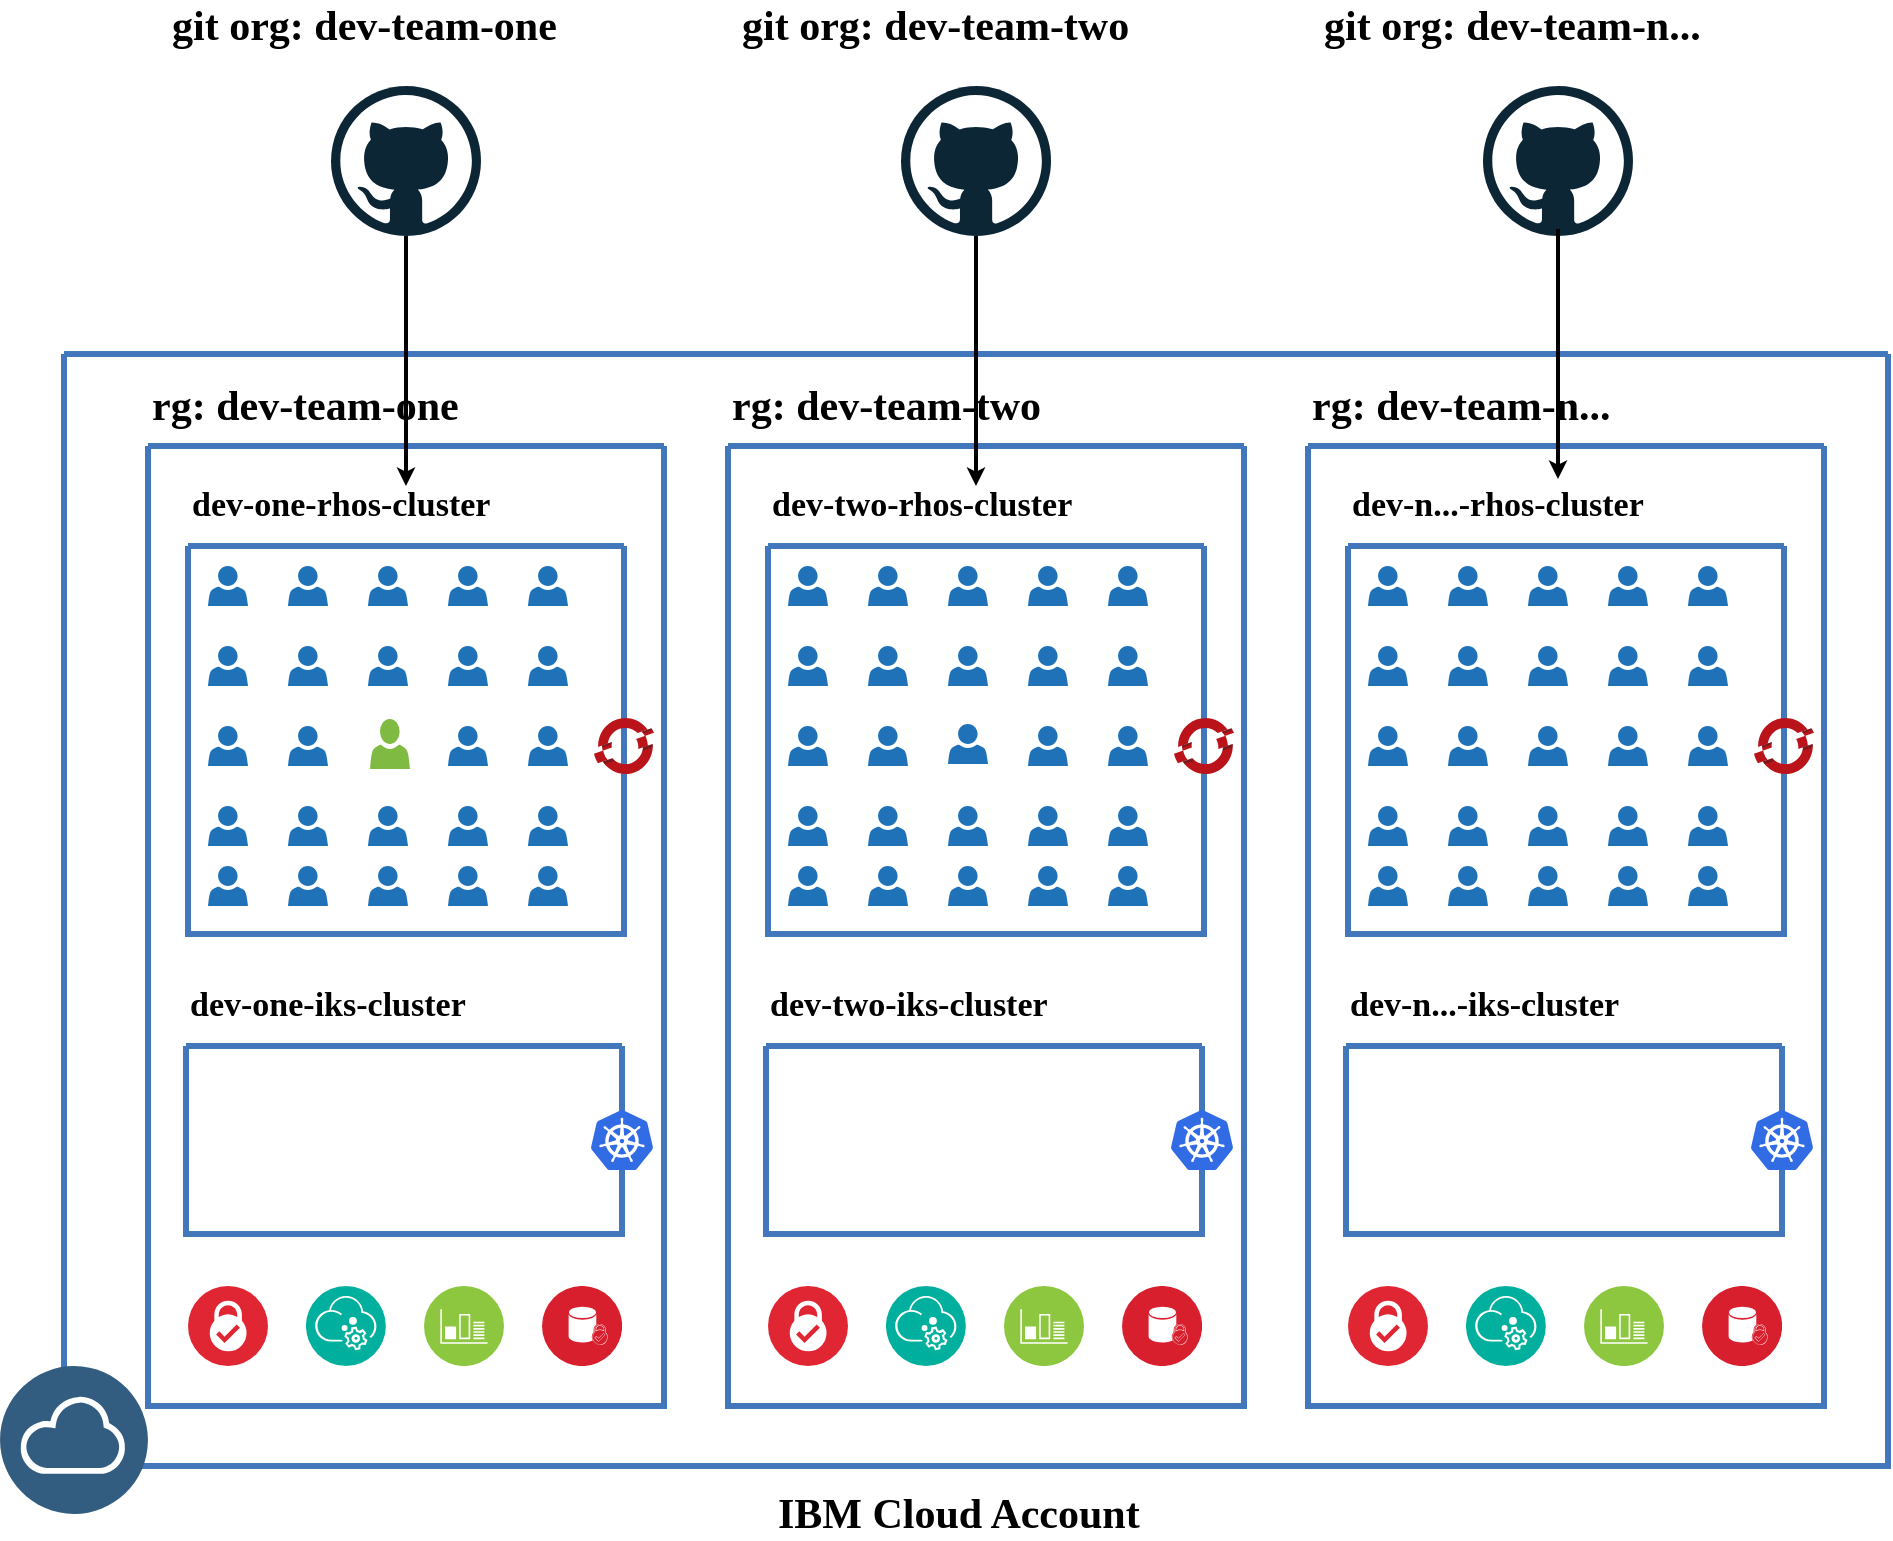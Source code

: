 <mxfile version="13.0.3" type="device"><diagram id="0d7cefc2-ccd6-e077-73ed-a8e48b0cddf6" name="Page-1"><mxGraphModel dx="1330" dy="884" grid="1" gridSize="10" guides="1" tooltips="1" connect="1" arrows="1" fold="1" page="1" pageScale="1" pageWidth="1169" pageHeight="827" background="#ffffff" math="0" shadow="0"><root><mxCell id="0"/><mxCell id="1" parent="0"/><mxCell id="2" value="" style="swimlane;shadow=0;strokeColor=#4277BB;fillColor=#ffffff;fontColor=#4277BB;align=right;startSize=0;collapsible=0;strokeWidth=3;" parent="1" vertex="1"><mxGeometry x="172" y="214" width="912" height="556" as="geometry"/></mxCell><mxCell id="28" value="" style="swimlane;shadow=0;strokeColor=#4277BB;fillColor=#ffffff;fontColor=#4277BB;align=right;startSize=0;collapsible=0;strokeWidth=3;" parent="2" vertex="1"><mxGeometry x="62" y="96" width="218" height="194" as="geometry"/></mxCell><mxCell id="-OOIp1pqSwQMhOezQ7ry-116" value="" style="pointerEvents=1;shadow=0;dashed=0;html=1;strokeColor=none;labelPosition=center;verticalLabelPosition=bottom;verticalAlign=top;outlineConnect=0;align=center;shape=mxgraph.office.users.user;fillColor=#2072B8;rounded=0;fontFamily=Lucida Console;fontSize=17;" parent="28" vertex="1"><mxGeometry x="50" y="10" width="20" height="20" as="geometry"/></mxCell><mxCell id="-OOIp1pqSwQMhOezQ7ry-117" value="" style="pointerEvents=1;shadow=0;dashed=0;html=1;strokeColor=none;labelPosition=center;verticalLabelPosition=bottom;verticalAlign=top;outlineConnect=0;align=center;shape=mxgraph.office.users.user;fillColor=#2072B8;rounded=0;fontFamily=Lucida Console;fontSize=17;" parent="28" vertex="1"><mxGeometry x="90" y="10" width="20" height="20" as="geometry"/></mxCell><mxCell id="-OOIp1pqSwQMhOezQ7ry-118" value="" style="pointerEvents=1;shadow=0;dashed=0;html=1;strokeColor=none;labelPosition=center;verticalLabelPosition=bottom;verticalAlign=top;outlineConnect=0;align=center;shape=mxgraph.office.users.user;fillColor=#2072B8;rounded=0;fontFamily=Lucida Console;fontSize=17;" parent="28" vertex="1"><mxGeometry x="130" y="10" width="20" height="20" as="geometry"/></mxCell><mxCell id="-OOIp1pqSwQMhOezQ7ry-119" value="" style="pointerEvents=1;shadow=0;dashed=0;html=1;strokeColor=none;labelPosition=center;verticalLabelPosition=bottom;verticalAlign=top;outlineConnect=0;align=center;shape=mxgraph.office.users.user;fillColor=#2072B8;rounded=0;fontFamily=Lucida Console;fontSize=17;" parent="28" vertex="1"><mxGeometry x="170" y="10" width="20" height="20" as="geometry"/></mxCell><mxCell id="-OOIp1pqSwQMhOezQ7ry-120" value="" style="pointerEvents=1;shadow=0;dashed=0;html=1;strokeColor=none;labelPosition=center;verticalLabelPosition=bottom;verticalAlign=top;outlineConnect=0;align=center;shape=mxgraph.office.users.user;fillColor=#2072B8;rounded=0;fontFamily=Lucida Console;fontSize=17;" parent="28" vertex="1"><mxGeometry x="10" y="50" width="20" height="20" as="geometry"/></mxCell><mxCell id="-OOIp1pqSwQMhOezQ7ry-121" value="" style="pointerEvents=1;shadow=0;dashed=0;html=1;strokeColor=none;labelPosition=center;verticalLabelPosition=bottom;verticalAlign=top;outlineConnect=0;align=center;shape=mxgraph.office.users.user;fillColor=#2072B8;rounded=0;fontFamily=Lucida Console;fontSize=17;" parent="28" vertex="1"><mxGeometry x="50" y="50" width="20" height="20" as="geometry"/></mxCell><mxCell id="-OOIp1pqSwQMhOezQ7ry-122" value="" style="pointerEvents=1;shadow=0;dashed=0;html=1;strokeColor=none;labelPosition=center;verticalLabelPosition=bottom;verticalAlign=top;outlineConnect=0;align=center;shape=mxgraph.office.users.user;fillColor=#2072B8;rounded=0;fontFamily=Lucida Console;fontSize=17;" parent="28" vertex="1"><mxGeometry x="90" y="50" width="20" height="20" as="geometry"/></mxCell><mxCell id="-OOIp1pqSwQMhOezQ7ry-123" value="" style="pointerEvents=1;shadow=0;dashed=0;html=1;strokeColor=none;labelPosition=center;verticalLabelPosition=bottom;verticalAlign=top;outlineConnect=0;align=center;shape=mxgraph.office.users.user;fillColor=#2072B8;rounded=0;fontFamily=Lucida Console;fontSize=17;" parent="28" vertex="1"><mxGeometry x="130" y="50" width="20" height="20" as="geometry"/></mxCell><mxCell id="-OOIp1pqSwQMhOezQ7ry-124" value="" style="pointerEvents=1;shadow=0;dashed=0;html=1;strokeColor=none;labelPosition=center;verticalLabelPosition=bottom;verticalAlign=top;outlineConnect=0;align=center;shape=mxgraph.office.users.user;fillColor=#2072B8;rounded=0;fontFamily=Lucida Console;fontSize=17;" parent="28" vertex="1"><mxGeometry x="170" y="50" width="20" height="20" as="geometry"/></mxCell><mxCell id="-OOIp1pqSwQMhOezQ7ry-125" value="" style="pointerEvents=1;shadow=0;dashed=0;html=1;strokeColor=none;labelPosition=center;verticalLabelPosition=bottom;verticalAlign=top;outlineConnect=0;align=center;shape=mxgraph.office.users.user;fillColor=#2072B8;rounded=0;fontFamily=Lucida Console;fontSize=17;" parent="28" vertex="1"><mxGeometry x="10" y="90" width="20" height="20" as="geometry"/></mxCell><mxCell id="-OOIp1pqSwQMhOezQ7ry-126" value="" style="pointerEvents=1;shadow=0;dashed=0;html=1;strokeColor=none;labelPosition=center;verticalLabelPosition=bottom;verticalAlign=top;outlineConnect=0;align=center;shape=mxgraph.office.users.user;fillColor=#2072B8;rounded=0;fontFamily=Lucida Console;fontSize=17;" parent="28" vertex="1"><mxGeometry x="50" y="90" width="20" height="20" as="geometry"/></mxCell><mxCell id="-OOIp1pqSwQMhOezQ7ry-128" value="" style="pointerEvents=1;shadow=0;dashed=0;html=1;strokeColor=none;labelPosition=center;verticalLabelPosition=bottom;verticalAlign=top;outlineConnect=0;align=center;shape=mxgraph.office.users.user;fillColor=#2072B8;rounded=0;fontFamily=Lucida Console;fontSize=17;" parent="28" vertex="1"><mxGeometry x="130" y="90" width="20" height="20" as="geometry"/></mxCell><mxCell id="-OOIp1pqSwQMhOezQ7ry-129" value="" style="pointerEvents=1;shadow=0;dashed=0;html=1;strokeColor=none;labelPosition=center;verticalLabelPosition=bottom;verticalAlign=top;outlineConnect=0;align=center;shape=mxgraph.office.users.user;fillColor=#2072B8;rounded=0;fontFamily=Lucida Console;fontSize=17;" parent="28" vertex="1"><mxGeometry x="170" y="90" width="20" height="20" as="geometry"/></mxCell><mxCell id="-OOIp1pqSwQMhOezQ7ry-130" value="" style="pointerEvents=1;shadow=0;dashed=0;html=1;strokeColor=none;labelPosition=center;verticalLabelPosition=bottom;verticalAlign=top;outlineConnect=0;align=center;shape=mxgraph.office.users.user;fillColor=#2072B8;rounded=0;fontFamily=Lucida Console;fontSize=17;" parent="28" vertex="1"><mxGeometry x="10" y="130" width="20" height="20" as="geometry"/></mxCell><mxCell id="-OOIp1pqSwQMhOezQ7ry-131" value="" style="pointerEvents=1;shadow=0;dashed=0;html=1;strokeColor=none;labelPosition=center;verticalLabelPosition=bottom;verticalAlign=top;outlineConnect=0;align=center;shape=mxgraph.office.users.user;fillColor=#2072B8;rounded=0;fontFamily=Lucida Console;fontSize=17;" parent="28" vertex="1"><mxGeometry x="50" y="130" width="20" height="20" as="geometry"/></mxCell><mxCell id="-OOIp1pqSwQMhOezQ7ry-132" value="" style="pointerEvents=1;shadow=0;dashed=0;html=1;strokeColor=none;labelPosition=center;verticalLabelPosition=bottom;verticalAlign=top;outlineConnect=0;align=center;shape=mxgraph.office.users.user;fillColor=#2072B8;rounded=0;fontFamily=Lucida Console;fontSize=17;" parent="28" vertex="1"><mxGeometry x="90" y="130" width="20" height="20" as="geometry"/></mxCell><mxCell id="-OOIp1pqSwQMhOezQ7ry-133" value="" style="pointerEvents=1;shadow=0;dashed=0;html=1;strokeColor=none;labelPosition=center;verticalLabelPosition=bottom;verticalAlign=top;outlineConnect=0;align=center;shape=mxgraph.office.users.user;fillColor=#2072B8;rounded=0;fontFamily=Lucida Console;fontSize=17;" parent="28" vertex="1"><mxGeometry x="130" y="130" width="20" height="20" as="geometry"/></mxCell><mxCell id="-OOIp1pqSwQMhOezQ7ry-134" value="" style="pointerEvents=1;shadow=0;dashed=0;html=1;strokeColor=none;labelPosition=center;verticalLabelPosition=bottom;verticalAlign=top;outlineConnect=0;align=center;shape=mxgraph.office.users.user;fillColor=#2072B8;rounded=0;fontFamily=Lucida Console;fontSize=17;" parent="28" vertex="1"><mxGeometry x="170" y="130" width="20" height="20" as="geometry"/></mxCell><mxCell id="-OOIp1pqSwQMhOezQ7ry-135" value="" style="pointerEvents=1;shadow=0;dashed=0;html=1;strokeColor=none;labelPosition=center;verticalLabelPosition=bottom;verticalAlign=top;outlineConnect=0;align=center;shape=mxgraph.office.users.user;fillColor=#2072B8;rounded=0;fontFamily=Lucida Console;fontSize=17;" parent="28" vertex="1"><mxGeometry x="10" y="160" width="20" height="20" as="geometry"/></mxCell><mxCell id="-OOIp1pqSwQMhOezQ7ry-136" value="" style="pointerEvents=1;shadow=0;dashed=0;html=1;strokeColor=none;labelPosition=center;verticalLabelPosition=bottom;verticalAlign=top;outlineConnect=0;align=center;shape=mxgraph.office.users.user;fillColor=#2072B8;rounded=0;fontFamily=Lucida Console;fontSize=17;" parent="28" vertex="1"><mxGeometry x="50" y="160" width="20" height="20" as="geometry"/></mxCell><mxCell id="-OOIp1pqSwQMhOezQ7ry-137" value="" style="pointerEvents=1;shadow=0;dashed=0;html=1;strokeColor=none;labelPosition=center;verticalLabelPosition=bottom;verticalAlign=top;outlineConnect=0;align=center;shape=mxgraph.office.users.user;fillColor=#2072B8;rounded=0;fontFamily=Lucida Console;fontSize=17;" parent="28" vertex="1"><mxGeometry x="90" y="160" width="20" height="20" as="geometry"/></mxCell><mxCell id="-OOIp1pqSwQMhOezQ7ry-138" value="" style="pointerEvents=1;shadow=0;dashed=0;html=1;strokeColor=none;labelPosition=center;verticalLabelPosition=bottom;verticalAlign=top;outlineConnect=0;align=center;shape=mxgraph.office.users.user;fillColor=#2072B8;rounded=0;fontFamily=Lucida Console;fontSize=17;" parent="28" vertex="1"><mxGeometry x="130" y="160" width="20" height="20" as="geometry"/></mxCell><mxCell id="-OOIp1pqSwQMhOezQ7ry-139" value="" style="pointerEvents=1;shadow=0;dashed=0;html=1;strokeColor=none;labelPosition=center;verticalLabelPosition=bottom;verticalAlign=top;outlineConnect=0;align=center;shape=mxgraph.office.users.user;fillColor=#2072B8;rounded=0;fontFamily=Lucida Console;fontSize=17;" parent="28" vertex="1"><mxGeometry x="170" y="160" width="20" height="20" as="geometry"/></mxCell><mxCell id="-OOIp1pqSwQMhOezQ7ry-141" value="" style="pointerEvents=1;shadow=0;dashed=0;html=1;strokeColor=none;labelPosition=center;verticalLabelPosition=bottom;verticalAlign=top;outlineConnect=0;align=center;shape=mxgraph.office.users.user;fillColor=#7FBA42;rounded=0;fontFamily=Lucida Console;fontSize=17;" parent="28" vertex="1"><mxGeometry x="91" y="86.5" width="20" height="25" as="geometry"/></mxCell><mxCell id="-OOIp1pqSwQMhOezQ7ry-110" value="" style="aspect=fixed;html=1;points=[];align=center;image;fontSize=12;image=img/lib/mscae/OpenShift.svg;rounded=0;" parent="28" vertex="1"><mxGeometry x="203" y="86" width="30" height="28" as="geometry"/></mxCell><mxCell id="-OOIp1pqSwQMhOezQ7ry-109" value="rg: dev-team-one" style="text;html=1;strokeColor=none;fillColor=none;align=left;verticalAlign=middle;whiteSpace=wrap;rounded=0;fontStyle=1;fontFamily=Lucida Console;fontSize=21;" parent="2" vertex="1"><mxGeometry x="42" y="16" width="238" height="20" as="geometry"/></mxCell><mxCell id="-OOIp1pqSwQMhOezQ7ry-114" value="dev-one-rhos-cluster" style="text;html=1;strokeColor=none;fillColor=none;align=left;verticalAlign=middle;whiteSpace=wrap;rounded=0;fontStyle=1;fontFamily=Lucida Console;fontSize=17;" parent="2" vertex="1"><mxGeometry x="62" y="66" width="218" height="20" as="geometry"/></mxCell><mxCell id="-OOIp1pqSwQMhOezQ7ry-167" value="" style="swimlane;shadow=0;strokeColor=#4277BB;fillColor=#ffffff;fontColor=#4277BB;align=right;startSize=0;collapsible=0;strokeWidth=3;" parent="2" vertex="1"><mxGeometry x="61" y="346" width="218" height="94" as="geometry"/></mxCell><mxCell id="-OOIp1pqSwQMhOezQ7ry-192" value="" style="aspect=fixed;html=1;points=[];align=center;image;fontSize=12;image=img/lib/mscae/Kubernetes.svg;rounded=0;" parent="-OOIp1pqSwQMhOezQ7ry-167" vertex="1"><mxGeometry x="202.5" y="32" width="31" height="30" as="geometry"/></mxCell><mxCell id="-OOIp1pqSwQMhOezQ7ry-193" value="" style="aspect=fixed;perimeter=ellipsePerimeter;html=1;align=center;shadow=0;dashed=0;fontColor=#4277BB;labelBackgroundColor=#ffffff;fontSize=12;spacingTop=3;image;image=img/lib/ibm/security/security_services.svg;rounded=0;" parent="2" vertex="1"><mxGeometry x="62" y="466" width="40" height="40" as="geometry"/></mxCell><mxCell id="-OOIp1pqSwQMhOezQ7ry-194" value="" style="aspect=fixed;perimeter=ellipsePerimeter;html=1;align=center;shadow=0;dashed=0;fontColor=#4277BB;labelBackgroundColor=#ffffff;fontSize=12;spacingTop=3;image;image=img/lib/ibm/management/data_services.svg;rounded=0;" parent="2" vertex="1"><mxGeometry x="121" y="466" width="40" height="40" as="geometry"/></mxCell><mxCell id="-OOIp1pqSwQMhOezQ7ry-195" value="" style="aspect=fixed;perimeter=ellipsePerimeter;html=1;align=center;shadow=0;dashed=0;fontColor=#4277BB;labelBackgroundColor=#ffffff;fontSize=12;spacingTop=3;image;image=img/lib/ibm/infrastructure/monitoring_logging.svg;rounded=0;" parent="2" vertex="1"><mxGeometry x="180" y="466" width="40" height="40" as="geometry"/></mxCell><mxCell id="-OOIp1pqSwQMhOezQ7ry-199" value="" style="aspect=fixed;perimeter=ellipsePerimeter;html=1;align=center;shadow=0;dashed=0;fontColor=#4277BB;labelBackgroundColor=#ffffff;fontSize=12;spacingTop=3;image;image=img/lib/ibm/security/data_security.svg;rounded=0;" parent="2" vertex="1"><mxGeometry x="239" y="466" width="40" height="40" as="geometry"/></mxCell><mxCell id="-OOIp1pqSwQMhOezQ7ry-200" value="dev-one-iks-cluster" style="text;html=1;strokeColor=none;fillColor=none;align=left;verticalAlign=middle;whiteSpace=wrap;rounded=0;fontStyle=1;fontFamily=Lucida Console;fontSize=17;" parent="2" vertex="1"><mxGeometry x="61" y="316" width="218" height="20" as="geometry"/></mxCell><mxCell id="-OOIp1pqSwQMhOezQ7ry-201" value="" style="swimlane;shadow=0;strokeColor=#4277BB;fillColor=#ffffff;fontColor=#4277BB;align=right;startSize=0;collapsible=0;strokeWidth=3;" parent="2" vertex="1"><mxGeometry x="352" y="96" width="218" height="194" as="geometry"/></mxCell><mxCell id="-OOIp1pqSwQMhOezQ7ry-202" value="" style="pointerEvents=1;shadow=0;dashed=0;html=1;strokeColor=none;labelPosition=center;verticalLabelPosition=bottom;verticalAlign=top;outlineConnect=0;align=center;shape=mxgraph.office.users.user;fillColor=#2072B8;rounded=0;fontFamily=Lucida Console;fontSize=17;" parent="-OOIp1pqSwQMhOezQ7ry-201" vertex="1"><mxGeometry x="50" y="10" width="20" height="20" as="geometry"/></mxCell><mxCell id="-OOIp1pqSwQMhOezQ7ry-203" value="" style="pointerEvents=1;shadow=0;dashed=0;html=1;strokeColor=none;labelPosition=center;verticalLabelPosition=bottom;verticalAlign=top;outlineConnect=0;align=center;shape=mxgraph.office.users.user;fillColor=#2072B8;rounded=0;fontFamily=Lucida Console;fontSize=17;" parent="-OOIp1pqSwQMhOezQ7ry-201" vertex="1"><mxGeometry x="90" y="10" width="20" height="20" as="geometry"/></mxCell><mxCell id="-OOIp1pqSwQMhOezQ7ry-204" value="" style="pointerEvents=1;shadow=0;dashed=0;html=1;strokeColor=none;labelPosition=center;verticalLabelPosition=bottom;verticalAlign=top;outlineConnect=0;align=center;shape=mxgraph.office.users.user;fillColor=#2072B8;rounded=0;fontFamily=Lucida Console;fontSize=17;" parent="-OOIp1pqSwQMhOezQ7ry-201" vertex="1"><mxGeometry x="130" y="10" width="20" height="20" as="geometry"/></mxCell><mxCell id="-OOIp1pqSwQMhOezQ7ry-205" value="" style="pointerEvents=1;shadow=0;dashed=0;html=1;strokeColor=none;labelPosition=center;verticalLabelPosition=bottom;verticalAlign=top;outlineConnect=0;align=center;shape=mxgraph.office.users.user;fillColor=#2072B8;rounded=0;fontFamily=Lucida Console;fontSize=17;" parent="-OOIp1pqSwQMhOezQ7ry-201" vertex="1"><mxGeometry x="170" y="10" width="20" height="20" as="geometry"/></mxCell><mxCell id="-OOIp1pqSwQMhOezQ7ry-206" value="" style="pointerEvents=1;shadow=0;dashed=0;html=1;strokeColor=none;labelPosition=center;verticalLabelPosition=bottom;verticalAlign=top;outlineConnect=0;align=center;shape=mxgraph.office.users.user;fillColor=#2072B8;rounded=0;fontFamily=Lucida Console;fontSize=17;" parent="-OOIp1pqSwQMhOezQ7ry-201" vertex="1"><mxGeometry x="10" y="50" width="20" height="20" as="geometry"/></mxCell><mxCell id="-OOIp1pqSwQMhOezQ7ry-207" value="" style="pointerEvents=1;shadow=0;dashed=0;html=1;strokeColor=none;labelPosition=center;verticalLabelPosition=bottom;verticalAlign=top;outlineConnect=0;align=center;shape=mxgraph.office.users.user;fillColor=#2072B8;rounded=0;fontFamily=Lucida Console;fontSize=17;" parent="-OOIp1pqSwQMhOezQ7ry-201" vertex="1"><mxGeometry x="50" y="50" width="20" height="20" as="geometry"/></mxCell><mxCell id="-OOIp1pqSwQMhOezQ7ry-208" value="" style="pointerEvents=1;shadow=0;dashed=0;html=1;strokeColor=none;labelPosition=center;verticalLabelPosition=bottom;verticalAlign=top;outlineConnect=0;align=center;shape=mxgraph.office.users.user;fillColor=#2072B8;rounded=0;fontFamily=Lucida Console;fontSize=17;" parent="-OOIp1pqSwQMhOezQ7ry-201" vertex="1"><mxGeometry x="90" y="50" width="20" height="20" as="geometry"/></mxCell><mxCell id="-OOIp1pqSwQMhOezQ7ry-209" value="" style="pointerEvents=1;shadow=0;dashed=0;html=1;strokeColor=none;labelPosition=center;verticalLabelPosition=bottom;verticalAlign=top;outlineConnect=0;align=center;shape=mxgraph.office.users.user;fillColor=#2072B8;rounded=0;fontFamily=Lucida Console;fontSize=17;" parent="-OOIp1pqSwQMhOezQ7ry-201" vertex="1"><mxGeometry x="130" y="50" width="20" height="20" as="geometry"/></mxCell><mxCell id="-OOIp1pqSwQMhOezQ7ry-210" value="" style="pointerEvents=1;shadow=0;dashed=0;html=1;strokeColor=none;labelPosition=center;verticalLabelPosition=bottom;verticalAlign=top;outlineConnect=0;align=center;shape=mxgraph.office.users.user;fillColor=#2072B8;rounded=0;fontFamily=Lucida Console;fontSize=17;" parent="-OOIp1pqSwQMhOezQ7ry-201" vertex="1"><mxGeometry x="170" y="50" width="20" height="20" as="geometry"/></mxCell><mxCell id="-OOIp1pqSwQMhOezQ7ry-211" value="" style="pointerEvents=1;shadow=0;dashed=0;html=1;strokeColor=none;labelPosition=center;verticalLabelPosition=bottom;verticalAlign=top;outlineConnect=0;align=center;shape=mxgraph.office.users.user;fillColor=#2072B8;rounded=0;fontFamily=Lucida Console;fontSize=17;" parent="-OOIp1pqSwQMhOezQ7ry-201" vertex="1"><mxGeometry x="10" y="90" width="20" height="20" as="geometry"/></mxCell><mxCell id="-OOIp1pqSwQMhOezQ7ry-212" value="" style="pointerEvents=1;shadow=0;dashed=0;html=1;strokeColor=none;labelPosition=center;verticalLabelPosition=bottom;verticalAlign=top;outlineConnect=0;align=center;shape=mxgraph.office.users.user;fillColor=#2072B8;rounded=0;fontFamily=Lucida Console;fontSize=17;" parent="-OOIp1pqSwQMhOezQ7ry-201" vertex="1"><mxGeometry x="50" y="90" width="20" height="20" as="geometry"/></mxCell><mxCell id="-OOIp1pqSwQMhOezQ7ry-213" value="" style="pointerEvents=1;shadow=0;dashed=0;html=1;strokeColor=none;labelPosition=center;verticalLabelPosition=bottom;verticalAlign=top;outlineConnect=0;align=center;shape=mxgraph.office.users.user;fillColor=#2072B8;rounded=0;fontFamily=Lucida Console;fontSize=17;" parent="-OOIp1pqSwQMhOezQ7ry-201" vertex="1"><mxGeometry x="130" y="90" width="20" height="20" as="geometry"/></mxCell><mxCell id="-OOIp1pqSwQMhOezQ7ry-214" value="" style="pointerEvents=1;shadow=0;dashed=0;html=1;strokeColor=none;labelPosition=center;verticalLabelPosition=bottom;verticalAlign=top;outlineConnect=0;align=center;shape=mxgraph.office.users.user;fillColor=#2072B8;rounded=0;fontFamily=Lucida Console;fontSize=17;" parent="-OOIp1pqSwQMhOezQ7ry-201" vertex="1"><mxGeometry x="170" y="90" width="20" height="20" as="geometry"/></mxCell><mxCell id="-OOIp1pqSwQMhOezQ7ry-215" value="" style="pointerEvents=1;shadow=0;dashed=0;html=1;strokeColor=none;labelPosition=center;verticalLabelPosition=bottom;verticalAlign=top;outlineConnect=0;align=center;shape=mxgraph.office.users.user;fillColor=#2072B8;rounded=0;fontFamily=Lucida Console;fontSize=17;" parent="-OOIp1pqSwQMhOezQ7ry-201" vertex="1"><mxGeometry x="10" y="130" width="20" height="20" as="geometry"/></mxCell><mxCell id="-OOIp1pqSwQMhOezQ7ry-216" value="" style="pointerEvents=1;shadow=0;dashed=0;html=1;strokeColor=none;labelPosition=center;verticalLabelPosition=bottom;verticalAlign=top;outlineConnect=0;align=center;shape=mxgraph.office.users.user;fillColor=#2072B8;rounded=0;fontFamily=Lucida Console;fontSize=17;" parent="-OOIp1pqSwQMhOezQ7ry-201" vertex="1"><mxGeometry x="50" y="130" width="20" height="20" as="geometry"/></mxCell><mxCell id="-OOIp1pqSwQMhOezQ7ry-217" value="" style="pointerEvents=1;shadow=0;dashed=0;html=1;strokeColor=none;labelPosition=center;verticalLabelPosition=bottom;verticalAlign=top;outlineConnect=0;align=center;shape=mxgraph.office.users.user;fillColor=#2072B8;rounded=0;fontFamily=Lucida Console;fontSize=17;" parent="-OOIp1pqSwQMhOezQ7ry-201" vertex="1"><mxGeometry x="90" y="130" width="20" height="20" as="geometry"/></mxCell><mxCell id="-OOIp1pqSwQMhOezQ7ry-218" value="" style="pointerEvents=1;shadow=0;dashed=0;html=1;strokeColor=none;labelPosition=center;verticalLabelPosition=bottom;verticalAlign=top;outlineConnect=0;align=center;shape=mxgraph.office.users.user;fillColor=#2072B8;rounded=0;fontFamily=Lucida Console;fontSize=17;" parent="-OOIp1pqSwQMhOezQ7ry-201" vertex="1"><mxGeometry x="130" y="130" width="20" height="20" as="geometry"/></mxCell><mxCell id="-OOIp1pqSwQMhOezQ7ry-219" value="" style="pointerEvents=1;shadow=0;dashed=0;html=1;strokeColor=none;labelPosition=center;verticalLabelPosition=bottom;verticalAlign=top;outlineConnect=0;align=center;shape=mxgraph.office.users.user;fillColor=#2072B8;rounded=0;fontFamily=Lucida Console;fontSize=17;" parent="-OOIp1pqSwQMhOezQ7ry-201" vertex="1"><mxGeometry x="170" y="130" width="20" height="20" as="geometry"/></mxCell><mxCell id="-OOIp1pqSwQMhOezQ7ry-220" value="" style="pointerEvents=1;shadow=0;dashed=0;html=1;strokeColor=none;labelPosition=center;verticalLabelPosition=bottom;verticalAlign=top;outlineConnect=0;align=center;shape=mxgraph.office.users.user;fillColor=#2072B8;rounded=0;fontFamily=Lucida Console;fontSize=17;" parent="-OOIp1pqSwQMhOezQ7ry-201" vertex="1"><mxGeometry x="10" y="160" width="20" height="20" as="geometry"/></mxCell><mxCell id="-OOIp1pqSwQMhOezQ7ry-221" value="" style="pointerEvents=1;shadow=0;dashed=0;html=1;strokeColor=none;labelPosition=center;verticalLabelPosition=bottom;verticalAlign=top;outlineConnect=0;align=center;shape=mxgraph.office.users.user;fillColor=#2072B8;rounded=0;fontFamily=Lucida Console;fontSize=17;" parent="-OOIp1pqSwQMhOezQ7ry-201" vertex="1"><mxGeometry x="50" y="160" width="20" height="20" as="geometry"/></mxCell><mxCell id="-OOIp1pqSwQMhOezQ7ry-222" value="" style="pointerEvents=1;shadow=0;dashed=0;html=1;strokeColor=none;labelPosition=center;verticalLabelPosition=bottom;verticalAlign=top;outlineConnect=0;align=center;shape=mxgraph.office.users.user;fillColor=#2072B8;rounded=0;fontFamily=Lucida Console;fontSize=17;" parent="-OOIp1pqSwQMhOezQ7ry-201" vertex="1"><mxGeometry x="90" y="160" width="20" height="20" as="geometry"/></mxCell><mxCell id="-OOIp1pqSwQMhOezQ7ry-223" value="" style="pointerEvents=1;shadow=0;dashed=0;html=1;strokeColor=none;labelPosition=center;verticalLabelPosition=bottom;verticalAlign=top;outlineConnect=0;align=center;shape=mxgraph.office.users.user;fillColor=#2072B8;rounded=0;fontFamily=Lucida Console;fontSize=17;" parent="-OOIp1pqSwQMhOezQ7ry-201" vertex="1"><mxGeometry x="130" y="160" width="20" height="20" as="geometry"/></mxCell><mxCell id="-OOIp1pqSwQMhOezQ7ry-224" value="" style="pointerEvents=1;shadow=0;dashed=0;html=1;strokeColor=none;labelPosition=center;verticalLabelPosition=bottom;verticalAlign=top;outlineConnect=0;align=center;shape=mxgraph.office.users.user;fillColor=#2072B8;rounded=0;fontFamily=Lucida Console;fontSize=17;" parent="-OOIp1pqSwQMhOezQ7ry-201" vertex="1"><mxGeometry x="170" y="160" width="20" height="20" as="geometry"/></mxCell><mxCell id="-OOIp1pqSwQMhOezQ7ry-226" value="" style="aspect=fixed;html=1;points=[];align=center;image;fontSize=12;image=img/lib/mscae/OpenShift.svg;rounded=0;" parent="-OOIp1pqSwQMhOezQ7ry-201" vertex="1"><mxGeometry x="203" y="86" width="30" height="28" as="geometry"/></mxCell><mxCell id="SDBtwPa_CXdhJdDUrh7E-28" value="" style="pointerEvents=1;shadow=0;dashed=0;html=1;strokeColor=none;labelPosition=center;verticalLabelPosition=bottom;verticalAlign=top;outlineConnect=0;align=center;shape=mxgraph.office.users.user;fillColor=#2072B8;rounded=0;fontFamily=Lucida Console;fontSize=17;" parent="-OOIp1pqSwQMhOezQ7ry-201" vertex="1"><mxGeometry x="90" y="89" width="20" height="20" as="geometry"/></mxCell><mxCell id="-OOIp1pqSwQMhOezQ7ry-227" value="rg: dev-team-two" style="text;html=1;strokeColor=none;fillColor=none;align=left;verticalAlign=middle;whiteSpace=wrap;rounded=0;fontStyle=1;fontFamily=Lucida Console;fontSize=21;" parent="2" vertex="1"><mxGeometry x="332" y="16" width="238" height="20" as="geometry"/></mxCell><mxCell id="-OOIp1pqSwQMhOezQ7ry-228" value="dev-two-rhos-cluster" style="text;html=1;strokeColor=none;fillColor=none;align=left;verticalAlign=middle;whiteSpace=wrap;rounded=0;fontStyle=1;fontFamily=Lucida Console;fontSize=17;" parent="2" vertex="1"><mxGeometry x="352" y="66" width="218" height="20" as="geometry"/></mxCell><mxCell id="-OOIp1pqSwQMhOezQ7ry-229" value="" style="swimlane;shadow=0;strokeColor=#4277BB;fillColor=#ffffff;fontColor=#4277BB;align=right;startSize=0;collapsible=0;strokeWidth=3;" parent="2" vertex="1"><mxGeometry x="351" y="346" width="218" height="94" as="geometry"/></mxCell><mxCell id="-OOIp1pqSwQMhOezQ7ry-230" value="" style="aspect=fixed;html=1;points=[];align=center;image;fontSize=12;image=img/lib/mscae/Kubernetes.svg;rounded=0;" parent="-OOIp1pqSwQMhOezQ7ry-229" vertex="1"><mxGeometry x="202.5" y="32" width="31" height="30" as="geometry"/></mxCell><mxCell id="-OOIp1pqSwQMhOezQ7ry-231" value="" style="aspect=fixed;perimeter=ellipsePerimeter;html=1;align=center;shadow=0;dashed=0;fontColor=#4277BB;labelBackgroundColor=#ffffff;fontSize=12;spacingTop=3;image;image=img/lib/ibm/security/security_services.svg;rounded=0;" parent="2" vertex="1"><mxGeometry x="352" y="466" width="40" height="40" as="geometry"/></mxCell><mxCell id="-OOIp1pqSwQMhOezQ7ry-232" value="" style="aspect=fixed;perimeter=ellipsePerimeter;html=1;align=center;shadow=0;dashed=0;fontColor=#4277BB;labelBackgroundColor=#ffffff;fontSize=12;spacingTop=3;image;image=img/lib/ibm/management/data_services.svg;rounded=0;" parent="2" vertex="1"><mxGeometry x="411" y="466" width="40" height="40" as="geometry"/></mxCell><mxCell id="-OOIp1pqSwQMhOezQ7ry-233" value="" style="aspect=fixed;perimeter=ellipsePerimeter;html=1;align=center;shadow=0;dashed=0;fontColor=#4277BB;labelBackgroundColor=#ffffff;fontSize=12;spacingTop=3;image;image=img/lib/ibm/infrastructure/monitoring_logging.svg;rounded=0;" parent="2" vertex="1"><mxGeometry x="470" y="466" width="40" height="40" as="geometry"/></mxCell><mxCell id="-OOIp1pqSwQMhOezQ7ry-234" value="" style="aspect=fixed;perimeter=ellipsePerimeter;html=1;align=center;shadow=0;dashed=0;fontColor=#4277BB;labelBackgroundColor=#ffffff;fontSize=12;spacingTop=3;image;image=img/lib/ibm/security/data_security.svg;rounded=0;" parent="2" vertex="1"><mxGeometry x="529" y="466" width="40" height="40" as="geometry"/></mxCell><mxCell id="-OOIp1pqSwQMhOezQ7ry-235" value="dev-two-iks-cluster" style="text;html=1;strokeColor=none;fillColor=none;align=left;verticalAlign=middle;whiteSpace=wrap;rounded=0;fontStyle=1;fontFamily=Lucida Console;fontSize=17;" parent="2" vertex="1"><mxGeometry x="351" y="316" width="218" height="20" as="geometry"/></mxCell><mxCell id="-OOIp1pqSwQMhOezQ7ry-236" value="" style="swimlane;shadow=0;strokeColor=#4277BB;fillColor=#ffffff;fontColor=#4277BB;align=right;startSize=0;collapsible=0;strokeWidth=3;" parent="2" vertex="1"><mxGeometry x="332" y="46" width="258" height="480" as="geometry"/></mxCell><mxCell id="-OOIp1pqSwQMhOezQ7ry-237" value="" style="pointerEvents=1;shadow=0;dashed=0;html=1;strokeColor=none;labelPosition=center;verticalLabelPosition=bottom;verticalAlign=top;outlineConnect=0;align=center;shape=mxgraph.office.users.user;fillColor=#2072B8;rounded=0;fontFamily=Lucida Console;fontSize=17;" parent="-OOIp1pqSwQMhOezQ7ry-236" vertex="1"><mxGeometry x="30" y="60" width="20" height="20" as="geometry"/></mxCell><mxCell id="-OOIp1pqSwQMhOezQ7ry-238" value="" style="swimlane;shadow=0;strokeColor=#4277BB;fillColor=#ffffff;fontColor=#4277BB;align=right;startSize=0;collapsible=0;strokeWidth=3;" parent="2" vertex="1"><mxGeometry x="642" y="96" width="218" height="194" as="geometry"/></mxCell><mxCell id="-OOIp1pqSwQMhOezQ7ry-239" value="" style="pointerEvents=1;shadow=0;dashed=0;html=1;strokeColor=none;labelPosition=center;verticalLabelPosition=bottom;verticalAlign=top;outlineConnect=0;align=center;shape=mxgraph.office.users.user;fillColor=#2072B8;rounded=0;fontFamily=Lucida Console;fontSize=17;" parent="-OOIp1pqSwQMhOezQ7ry-238" vertex="1"><mxGeometry x="50" y="10" width="20" height="20" as="geometry"/></mxCell><mxCell id="-OOIp1pqSwQMhOezQ7ry-240" value="" style="pointerEvents=1;shadow=0;dashed=0;html=1;strokeColor=none;labelPosition=center;verticalLabelPosition=bottom;verticalAlign=top;outlineConnect=0;align=center;shape=mxgraph.office.users.user;fillColor=#2072B8;rounded=0;fontFamily=Lucida Console;fontSize=17;" parent="-OOIp1pqSwQMhOezQ7ry-238" vertex="1"><mxGeometry x="90" y="10" width="20" height="20" as="geometry"/></mxCell><mxCell id="-OOIp1pqSwQMhOezQ7ry-241" value="" style="pointerEvents=1;shadow=0;dashed=0;html=1;strokeColor=none;labelPosition=center;verticalLabelPosition=bottom;verticalAlign=top;outlineConnect=0;align=center;shape=mxgraph.office.users.user;fillColor=#2072B8;rounded=0;fontFamily=Lucida Console;fontSize=17;" parent="-OOIp1pqSwQMhOezQ7ry-238" vertex="1"><mxGeometry x="130" y="10" width="20" height="20" as="geometry"/></mxCell><mxCell id="-OOIp1pqSwQMhOezQ7ry-242" value="" style="pointerEvents=1;shadow=0;dashed=0;html=1;strokeColor=none;labelPosition=center;verticalLabelPosition=bottom;verticalAlign=top;outlineConnect=0;align=center;shape=mxgraph.office.users.user;fillColor=#2072B8;rounded=0;fontFamily=Lucida Console;fontSize=17;" parent="-OOIp1pqSwQMhOezQ7ry-238" vertex="1"><mxGeometry x="170" y="10" width="20" height="20" as="geometry"/></mxCell><mxCell id="-OOIp1pqSwQMhOezQ7ry-243" value="" style="pointerEvents=1;shadow=0;dashed=0;html=1;strokeColor=none;labelPosition=center;verticalLabelPosition=bottom;verticalAlign=top;outlineConnect=0;align=center;shape=mxgraph.office.users.user;fillColor=#2072B8;rounded=0;fontFamily=Lucida Console;fontSize=17;" parent="-OOIp1pqSwQMhOezQ7ry-238" vertex="1"><mxGeometry x="10" y="50" width="20" height="20" as="geometry"/></mxCell><mxCell id="-OOIp1pqSwQMhOezQ7ry-244" value="" style="pointerEvents=1;shadow=0;dashed=0;html=1;strokeColor=none;labelPosition=center;verticalLabelPosition=bottom;verticalAlign=top;outlineConnect=0;align=center;shape=mxgraph.office.users.user;fillColor=#2072B8;rounded=0;fontFamily=Lucida Console;fontSize=17;" parent="-OOIp1pqSwQMhOezQ7ry-238" vertex="1"><mxGeometry x="50" y="50" width="20" height="20" as="geometry"/></mxCell><mxCell id="-OOIp1pqSwQMhOezQ7ry-245" value="" style="pointerEvents=1;shadow=0;dashed=0;html=1;strokeColor=none;labelPosition=center;verticalLabelPosition=bottom;verticalAlign=top;outlineConnect=0;align=center;shape=mxgraph.office.users.user;fillColor=#2072B8;rounded=0;fontFamily=Lucida Console;fontSize=17;" parent="-OOIp1pqSwQMhOezQ7ry-238" vertex="1"><mxGeometry x="90" y="50" width="20" height="20" as="geometry"/></mxCell><mxCell id="-OOIp1pqSwQMhOezQ7ry-246" value="" style="pointerEvents=1;shadow=0;dashed=0;html=1;strokeColor=none;labelPosition=center;verticalLabelPosition=bottom;verticalAlign=top;outlineConnect=0;align=center;shape=mxgraph.office.users.user;fillColor=#2072B8;rounded=0;fontFamily=Lucida Console;fontSize=17;" parent="-OOIp1pqSwQMhOezQ7ry-238" vertex="1"><mxGeometry x="130" y="50" width="20" height="20" as="geometry"/></mxCell><mxCell id="-OOIp1pqSwQMhOezQ7ry-247" value="" style="pointerEvents=1;shadow=0;dashed=0;html=1;strokeColor=none;labelPosition=center;verticalLabelPosition=bottom;verticalAlign=top;outlineConnect=0;align=center;shape=mxgraph.office.users.user;fillColor=#2072B8;rounded=0;fontFamily=Lucida Console;fontSize=17;" parent="-OOIp1pqSwQMhOezQ7ry-238" vertex="1"><mxGeometry x="170" y="50" width="20" height="20" as="geometry"/></mxCell><mxCell id="-OOIp1pqSwQMhOezQ7ry-248" value="" style="pointerEvents=1;shadow=0;dashed=0;html=1;strokeColor=none;labelPosition=center;verticalLabelPosition=bottom;verticalAlign=top;outlineConnect=0;align=center;shape=mxgraph.office.users.user;fillColor=#2072B8;rounded=0;fontFamily=Lucida Console;fontSize=17;" parent="-OOIp1pqSwQMhOezQ7ry-238" vertex="1"><mxGeometry x="10" y="90" width="20" height="20" as="geometry"/></mxCell><mxCell id="-OOIp1pqSwQMhOezQ7ry-249" value="" style="pointerEvents=1;shadow=0;dashed=0;html=1;strokeColor=none;labelPosition=center;verticalLabelPosition=bottom;verticalAlign=top;outlineConnect=0;align=center;shape=mxgraph.office.users.user;fillColor=#2072B8;rounded=0;fontFamily=Lucida Console;fontSize=17;" parent="-OOIp1pqSwQMhOezQ7ry-238" vertex="1"><mxGeometry x="50" y="90" width="20" height="20" as="geometry"/></mxCell><mxCell id="-OOIp1pqSwQMhOezQ7ry-250" value="" style="pointerEvents=1;shadow=0;dashed=0;html=1;strokeColor=none;labelPosition=center;verticalLabelPosition=bottom;verticalAlign=top;outlineConnect=0;align=center;shape=mxgraph.office.users.user;fillColor=#2072B8;rounded=0;fontFamily=Lucida Console;fontSize=17;" parent="-OOIp1pqSwQMhOezQ7ry-238" vertex="1"><mxGeometry x="130" y="90" width="20" height="20" as="geometry"/></mxCell><mxCell id="-OOIp1pqSwQMhOezQ7ry-251" value="" style="pointerEvents=1;shadow=0;dashed=0;html=1;strokeColor=none;labelPosition=center;verticalLabelPosition=bottom;verticalAlign=top;outlineConnect=0;align=center;shape=mxgraph.office.users.user;fillColor=#2072B8;rounded=0;fontFamily=Lucida Console;fontSize=17;" parent="-OOIp1pqSwQMhOezQ7ry-238" vertex="1"><mxGeometry x="170" y="90" width="20" height="20" as="geometry"/></mxCell><mxCell id="-OOIp1pqSwQMhOezQ7ry-252" value="" style="pointerEvents=1;shadow=0;dashed=0;html=1;strokeColor=none;labelPosition=center;verticalLabelPosition=bottom;verticalAlign=top;outlineConnect=0;align=center;shape=mxgraph.office.users.user;fillColor=#2072B8;rounded=0;fontFamily=Lucida Console;fontSize=17;" parent="-OOIp1pqSwQMhOezQ7ry-238" vertex="1"><mxGeometry x="10" y="130" width="20" height="20" as="geometry"/></mxCell><mxCell id="-OOIp1pqSwQMhOezQ7ry-253" value="" style="pointerEvents=1;shadow=0;dashed=0;html=1;strokeColor=none;labelPosition=center;verticalLabelPosition=bottom;verticalAlign=top;outlineConnect=0;align=center;shape=mxgraph.office.users.user;fillColor=#2072B8;rounded=0;fontFamily=Lucida Console;fontSize=17;" parent="-OOIp1pqSwQMhOezQ7ry-238" vertex="1"><mxGeometry x="50" y="130" width="20" height="20" as="geometry"/></mxCell><mxCell id="-OOIp1pqSwQMhOezQ7ry-254" value="" style="pointerEvents=1;shadow=0;dashed=0;html=1;strokeColor=none;labelPosition=center;verticalLabelPosition=bottom;verticalAlign=top;outlineConnect=0;align=center;shape=mxgraph.office.users.user;fillColor=#2072B8;rounded=0;fontFamily=Lucida Console;fontSize=17;" parent="-OOIp1pqSwQMhOezQ7ry-238" vertex="1"><mxGeometry x="90" y="130" width="20" height="20" as="geometry"/></mxCell><mxCell id="-OOIp1pqSwQMhOezQ7ry-255" value="" style="pointerEvents=1;shadow=0;dashed=0;html=1;strokeColor=none;labelPosition=center;verticalLabelPosition=bottom;verticalAlign=top;outlineConnect=0;align=center;shape=mxgraph.office.users.user;fillColor=#2072B8;rounded=0;fontFamily=Lucida Console;fontSize=17;" parent="-OOIp1pqSwQMhOezQ7ry-238" vertex="1"><mxGeometry x="130" y="130" width="20" height="20" as="geometry"/></mxCell><mxCell id="-OOIp1pqSwQMhOezQ7ry-256" value="" style="pointerEvents=1;shadow=0;dashed=0;html=1;strokeColor=none;labelPosition=center;verticalLabelPosition=bottom;verticalAlign=top;outlineConnect=0;align=center;shape=mxgraph.office.users.user;fillColor=#2072B8;rounded=0;fontFamily=Lucida Console;fontSize=17;" parent="-OOIp1pqSwQMhOezQ7ry-238" vertex="1"><mxGeometry x="170" y="130" width="20" height="20" as="geometry"/></mxCell><mxCell id="-OOIp1pqSwQMhOezQ7ry-257" value="" style="pointerEvents=1;shadow=0;dashed=0;html=1;strokeColor=none;labelPosition=center;verticalLabelPosition=bottom;verticalAlign=top;outlineConnect=0;align=center;shape=mxgraph.office.users.user;fillColor=#2072B8;rounded=0;fontFamily=Lucida Console;fontSize=17;" parent="-OOIp1pqSwQMhOezQ7ry-238" vertex="1"><mxGeometry x="10" y="160" width="20" height="20" as="geometry"/></mxCell><mxCell id="-OOIp1pqSwQMhOezQ7ry-258" value="" style="pointerEvents=1;shadow=0;dashed=0;html=1;strokeColor=none;labelPosition=center;verticalLabelPosition=bottom;verticalAlign=top;outlineConnect=0;align=center;shape=mxgraph.office.users.user;fillColor=#2072B8;rounded=0;fontFamily=Lucida Console;fontSize=17;" parent="-OOIp1pqSwQMhOezQ7ry-238" vertex="1"><mxGeometry x="50" y="160" width="20" height="20" as="geometry"/></mxCell><mxCell id="-OOIp1pqSwQMhOezQ7ry-259" value="" style="pointerEvents=1;shadow=0;dashed=0;html=1;strokeColor=none;labelPosition=center;verticalLabelPosition=bottom;verticalAlign=top;outlineConnect=0;align=center;shape=mxgraph.office.users.user;fillColor=#2072B8;rounded=0;fontFamily=Lucida Console;fontSize=17;" parent="-OOIp1pqSwQMhOezQ7ry-238" vertex="1"><mxGeometry x="90" y="160" width="20" height="20" as="geometry"/></mxCell><mxCell id="-OOIp1pqSwQMhOezQ7ry-260" value="" style="pointerEvents=1;shadow=0;dashed=0;html=1;strokeColor=none;labelPosition=center;verticalLabelPosition=bottom;verticalAlign=top;outlineConnect=0;align=center;shape=mxgraph.office.users.user;fillColor=#2072B8;rounded=0;fontFamily=Lucida Console;fontSize=17;" parent="-OOIp1pqSwQMhOezQ7ry-238" vertex="1"><mxGeometry x="130" y="160" width="20" height="20" as="geometry"/></mxCell><mxCell id="-OOIp1pqSwQMhOezQ7ry-261" value="" style="pointerEvents=1;shadow=0;dashed=0;html=1;strokeColor=none;labelPosition=center;verticalLabelPosition=bottom;verticalAlign=top;outlineConnect=0;align=center;shape=mxgraph.office.users.user;fillColor=#2072B8;rounded=0;fontFamily=Lucida Console;fontSize=17;" parent="-OOIp1pqSwQMhOezQ7ry-238" vertex="1"><mxGeometry x="170" y="160" width="20" height="20" as="geometry"/></mxCell><mxCell id="-OOIp1pqSwQMhOezQ7ry-263" value="" style="aspect=fixed;html=1;points=[];align=center;image;fontSize=12;image=img/lib/mscae/OpenShift.svg;rounded=0;" parent="-OOIp1pqSwQMhOezQ7ry-238" vertex="1"><mxGeometry x="203" y="86" width="30" height="28" as="geometry"/></mxCell><mxCell id="SDBtwPa_CXdhJdDUrh7E-29" value="" style="pointerEvents=1;shadow=0;dashed=0;html=1;strokeColor=none;labelPosition=center;verticalLabelPosition=bottom;verticalAlign=top;outlineConnect=0;align=center;shape=mxgraph.office.users.user;fillColor=#2072B8;rounded=0;fontFamily=Lucida Console;fontSize=17;" parent="-OOIp1pqSwQMhOezQ7ry-238" vertex="1"><mxGeometry x="90" y="90" width="20" height="20" as="geometry"/></mxCell><mxCell id="-OOIp1pqSwQMhOezQ7ry-264" value="rg: dev-team-n..." style="text;html=1;strokeColor=none;fillColor=none;align=left;verticalAlign=middle;whiteSpace=wrap;rounded=0;fontStyle=1;fontFamily=Lucida Console;fontSize=21;" parent="2" vertex="1"><mxGeometry x="622" y="16" width="238" height="20" as="geometry"/></mxCell><mxCell id="-OOIp1pqSwQMhOezQ7ry-265" value="dev-n...-rhos-cluster" style="text;html=1;strokeColor=none;fillColor=none;align=left;verticalAlign=middle;whiteSpace=wrap;rounded=0;fontStyle=1;fontFamily=Lucida Console;fontSize=17;" parent="2" vertex="1"><mxGeometry x="642" y="66" width="218" height="20" as="geometry"/></mxCell><mxCell id="-OOIp1pqSwQMhOezQ7ry-266" value="" style="swimlane;shadow=0;strokeColor=#4277BB;fillColor=#ffffff;fontColor=#4277BB;align=right;startSize=0;collapsible=0;strokeWidth=3;" parent="2" vertex="1"><mxGeometry x="641" y="346" width="218" height="94" as="geometry"/></mxCell><mxCell id="-OOIp1pqSwQMhOezQ7ry-267" value="" style="aspect=fixed;html=1;points=[];align=center;image;fontSize=12;image=img/lib/mscae/Kubernetes.svg;rounded=0;" parent="-OOIp1pqSwQMhOezQ7ry-266" vertex="1"><mxGeometry x="202.5" y="32" width="31" height="30" as="geometry"/></mxCell><mxCell id="-OOIp1pqSwQMhOezQ7ry-268" value="" style="aspect=fixed;perimeter=ellipsePerimeter;html=1;align=center;shadow=0;dashed=0;fontColor=#4277BB;labelBackgroundColor=#ffffff;fontSize=12;spacingTop=3;image;image=img/lib/ibm/security/security_services.svg;rounded=0;" parent="2" vertex="1"><mxGeometry x="642" y="466" width="40" height="40" as="geometry"/></mxCell><mxCell id="-OOIp1pqSwQMhOezQ7ry-269" value="" style="aspect=fixed;perimeter=ellipsePerimeter;html=1;align=center;shadow=0;dashed=0;fontColor=#4277BB;labelBackgroundColor=#ffffff;fontSize=12;spacingTop=3;image;image=img/lib/ibm/management/data_services.svg;rounded=0;" parent="2" vertex="1"><mxGeometry x="701" y="466" width="40" height="40" as="geometry"/></mxCell><mxCell id="-OOIp1pqSwQMhOezQ7ry-270" value="" style="aspect=fixed;perimeter=ellipsePerimeter;html=1;align=center;shadow=0;dashed=0;fontColor=#4277BB;labelBackgroundColor=#ffffff;fontSize=12;spacingTop=3;image;image=img/lib/ibm/infrastructure/monitoring_logging.svg;rounded=0;" parent="2" vertex="1"><mxGeometry x="760" y="466" width="40" height="40" as="geometry"/></mxCell><mxCell id="-OOIp1pqSwQMhOezQ7ry-271" value="" style="aspect=fixed;perimeter=ellipsePerimeter;html=1;align=center;shadow=0;dashed=0;fontColor=#4277BB;labelBackgroundColor=#ffffff;fontSize=12;spacingTop=3;image;image=img/lib/ibm/security/data_security.svg;rounded=0;" parent="2" vertex="1"><mxGeometry x="819" y="466" width="40" height="40" as="geometry"/></mxCell><mxCell id="-OOIp1pqSwQMhOezQ7ry-272" value="dev-n...-iks-cluster" style="text;html=1;strokeColor=none;fillColor=none;align=left;verticalAlign=middle;whiteSpace=wrap;rounded=0;fontStyle=1;fontFamily=Lucida Console;fontSize=17;" parent="2" vertex="1"><mxGeometry x="641" y="316" width="218" height="20" as="geometry"/></mxCell><mxCell id="-OOIp1pqSwQMhOezQ7ry-273" value="" style="swimlane;shadow=0;strokeColor=#4277BB;fillColor=#ffffff;fontColor=#4277BB;align=right;startSize=0;collapsible=0;strokeWidth=3;" parent="2" vertex="1"><mxGeometry x="622" y="46" width="258" height="480" as="geometry"/></mxCell><mxCell id="-OOIp1pqSwQMhOezQ7ry-274" value="" style="pointerEvents=1;shadow=0;dashed=0;html=1;strokeColor=none;labelPosition=center;verticalLabelPosition=bottom;verticalAlign=top;outlineConnect=0;align=center;shape=mxgraph.office.users.user;fillColor=#2072B8;rounded=0;fontFamily=Lucida Console;fontSize=17;" parent="-OOIp1pqSwQMhOezQ7ry-273" vertex="1"><mxGeometry x="30" y="60" width="20" height="20" as="geometry"/></mxCell><mxCell id="-OOIp1pqSwQMhOezQ7ry-111" value="IBM Cloud Account" style="text;html=1;strokeColor=none;fillColor=none;align=left;verticalAlign=middle;whiteSpace=wrap;rounded=0;fontStyle=1;fontFamily=Verdana;fontSize=21;" parent="1" vertex="1"><mxGeometry x="527" y="784" width="293" height="20" as="geometry"/></mxCell><mxCell id="-OOIp1pqSwQMhOezQ7ry-112" value="" style="swimlane;shadow=0;strokeColor=#4277BB;fillColor=#ffffff;fontColor=#4277BB;align=right;startSize=0;collapsible=0;strokeWidth=3;" parent="1" vertex="1"><mxGeometry x="214" y="260" width="258" height="480" as="geometry"/></mxCell><mxCell id="-OOIp1pqSwQMhOezQ7ry-115" value="" style="pointerEvents=1;shadow=0;dashed=0;html=1;strokeColor=none;labelPosition=center;verticalLabelPosition=bottom;verticalAlign=top;outlineConnect=0;align=center;shape=mxgraph.office.users.user;fillColor=#2072B8;rounded=0;fontFamily=Lucida Console;fontSize=17;" parent="-OOIp1pqSwQMhOezQ7ry-112" vertex="1"><mxGeometry x="30" y="60" width="20" height="20" as="geometry"/></mxCell><mxCell id="-OOIp1pqSwQMhOezQ7ry-108" value="" style="aspect=fixed;perimeter=ellipsePerimeter;html=1;align=center;shadow=0;dashed=0;fontColor=#4277BB;labelBackgroundColor=#ffffff;fontSize=12;spacingTop=3;image;image=img/lib/ibm/data/cloud.svg;" parent="1" vertex="1"><mxGeometry x="140" y="720" width="74" height="74" as="geometry"/></mxCell><mxCell id="InpBbFTBJ_qjQETGjYZY-35" style="edgeStyle=orthogonalEdgeStyle;rounded=0;orthogonalLoop=1;jettySize=auto;html=1;strokeWidth=2;endSize=3;startSize=3;" parent="1" source="InpBbFTBJ_qjQETGjYZY-28" target="-OOIp1pqSwQMhOezQ7ry-114" edge="1"><mxGeometry relative="1" as="geometry"/></mxCell><mxCell id="InpBbFTBJ_qjQETGjYZY-28" value="" style="dashed=0;outlineConnect=0;html=1;align=center;labelPosition=center;verticalLabelPosition=bottom;verticalAlign=top;shape=mxgraph.weblogos.github" parent="1" vertex="1"><mxGeometry x="305.5" y="80" width="75" height="75" as="geometry"/></mxCell><mxCell id="InpBbFTBJ_qjQETGjYZY-30" value="git org: dev-team-one" style="text;html=1;strokeColor=none;fillColor=none;align=left;verticalAlign=middle;whiteSpace=wrap;rounded=0;fontStyle=1;fontFamily=Lucida Console;fontSize=21;" parent="1" vertex="1"><mxGeometry x="224" y="40" width="238" height="20" as="geometry"/></mxCell><mxCell id="InpBbFTBJ_qjQETGjYZY-31" value="" style="dashed=0;outlineConnect=0;html=1;align=center;labelPosition=center;verticalLabelPosition=bottom;verticalAlign=top;shape=mxgraph.weblogos.github" parent="1" vertex="1"><mxGeometry x="590.5" y="80" width="75" height="75" as="geometry"/></mxCell><mxCell id="InpBbFTBJ_qjQETGjYZY-32" value="git org: dev-team-two" style="text;html=1;strokeColor=none;fillColor=none;align=left;verticalAlign=middle;whiteSpace=wrap;rounded=0;fontStyle=1;fontFamily=Lucida Console;fontSize=21;" parent="1" vertex="1"><mxGeometry x="509" y="40" width="238" height="20" as="geometry"/></mxCell><mxCell id="InpBbFTBJ_qjQETGjYZY-33" value="" style="dashed=0;outlineConnect=0;html=1;align=center;labelPosition=center;verticalLabelPosition=bottom;verticalAlign=top;shape=mxgraph.weblogos.github" parent="1" vertex="1"><mxGeometry x="881.5" y="80" width="75" height="75" as="geometry"/></mxCell><mxCell id="InpBbFTBJ_qjQETGjYZY-34" value="git org: dev-team-n..." style="text;html=1;strokeColor=none;fillColor=none;align=left;verticalAlign=middle;whiteSpace=wrap;rounded=0;fontStyle=1;fontFamily=Lucida Console;fontSize=21;" parent="1" vertex="1"><mxGeometry x="800" y="40" width="238" height="20" as="geometry"/></mxCell><mxCell id="InpBbFTBJ_qjQETGjYZY-36" style="edgeStyle=orthogonalEdgeStyle;rounded=0;orthogonalLoop=1;jettySize=auto;html=1;strokeWidth=2;endSize=3;startSize=3;" parent="1" edge="1"><mxGeometry relative="1" as="geometry"><mxPoint x="628" y="155" as="sourcePoint"/><mxPoint x="628" y="280" as="targetPoint"/></mxGeometry></mxCell><mxCell id="InpBbFTBJ_qjQETGjYZY-37" style="edgeStyle=orthogonalEdgeStyle;rounded=0;orthogonalLoop=1;jettySize=auto;html=1;strokeWidth=2;endSize=3;startSize=3;" parent="1" edge="1"><mxGeometry relative="1" as="geometry"><mxPoint x="919" y="151.5" as="sourcePoint"/><mxPoint x="919" y="276.5" as="targetPoint"/></mxGeometry></mxCell></root></mxGraphModel></diagram></mxfile>